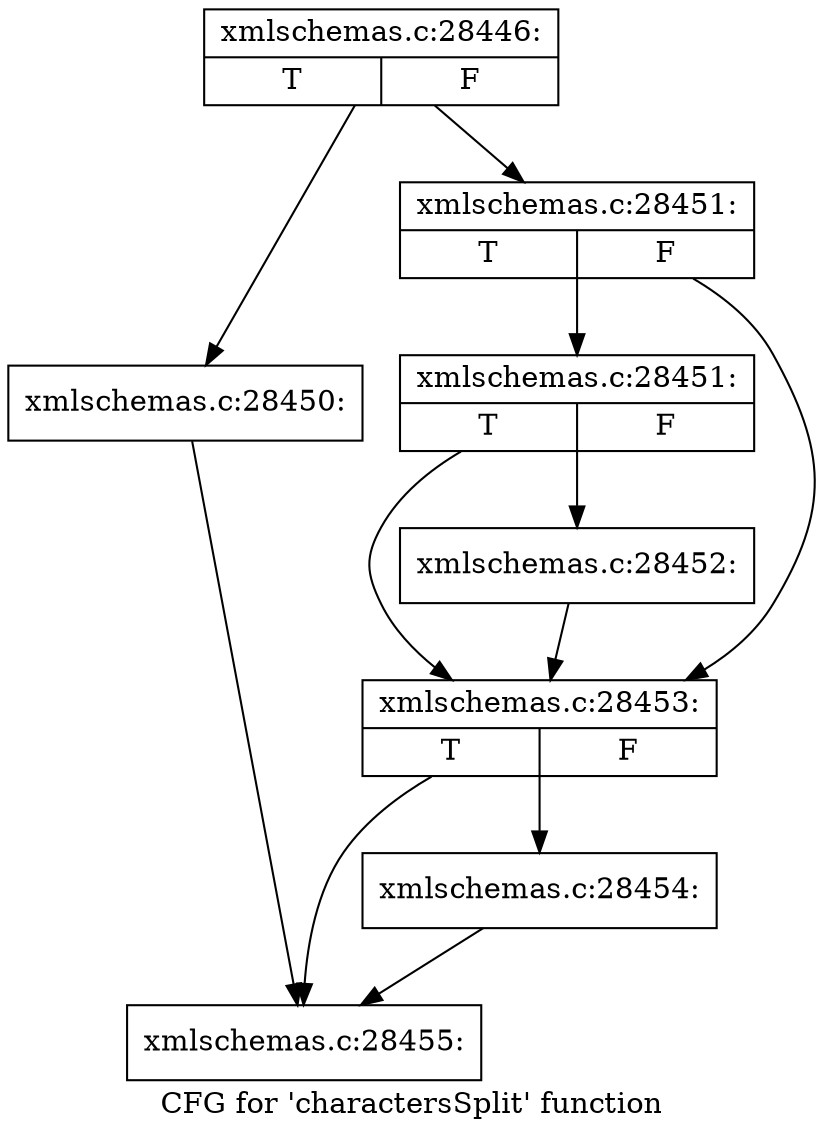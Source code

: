 digraph "CFG for 'charactersSplit' function" {
	label="CFG for 'charactersSplit' function";

	Node0x5aa3d40 [shape=record,label="{xmlschemas.c:28446:|{<s0>T|<s1>F}}"];
	Node0x5aa3d40 -> Node0x5aa7090;
	Node0x5aa3d40 -> Node0x5aa70e0;
	Node0x5aa7090 [shape=record,label="{xmlschemas.c:28450:}"];
	Node0x5aa7090 -> Node0x5aa8580;
	Node0x5aa70e0 [shape=record,label="{xmlschemas.c:28451:|{<s0>T|<s1>F}}"];
	Node0x5aa70e0 -> Node0x5aa7530;
	Node0x5aa70e0 -> Node0x5aa74e0;
	Node0x5aa7530 [shape=record,label="{xmlschemas.c:28451:|{<s0>T|<s1>F}}"];
	Node0x5aa7530 -> Node0x5aa7490;
	Node0x5aa7530 -> Node0x5aa74e0;
	Node0x5aa7490 [shape=record,label="{xmlschemas.c:28452:}"];
	Node0x5aa7490 -> Node0x5aa74e0;
	Node0x5aa74e0 [shape=record,label="{xmlschemas.c:28453:|{<s0>T|<s1>F}}"];
	Node0x5aa74e0 -> Node0x5aa8530;
	Node0x5aa74e0 -> Node0x5aa8580;
	Node0x5aa8530 [shape=record,label="{xmlschemas.c:28454:}"];
	Node0x5aa8530 -> Node0x5aa8580;
	Node0x5aa8580 [shape=record,label="{xmlschemas.c:28455:}"];
}
